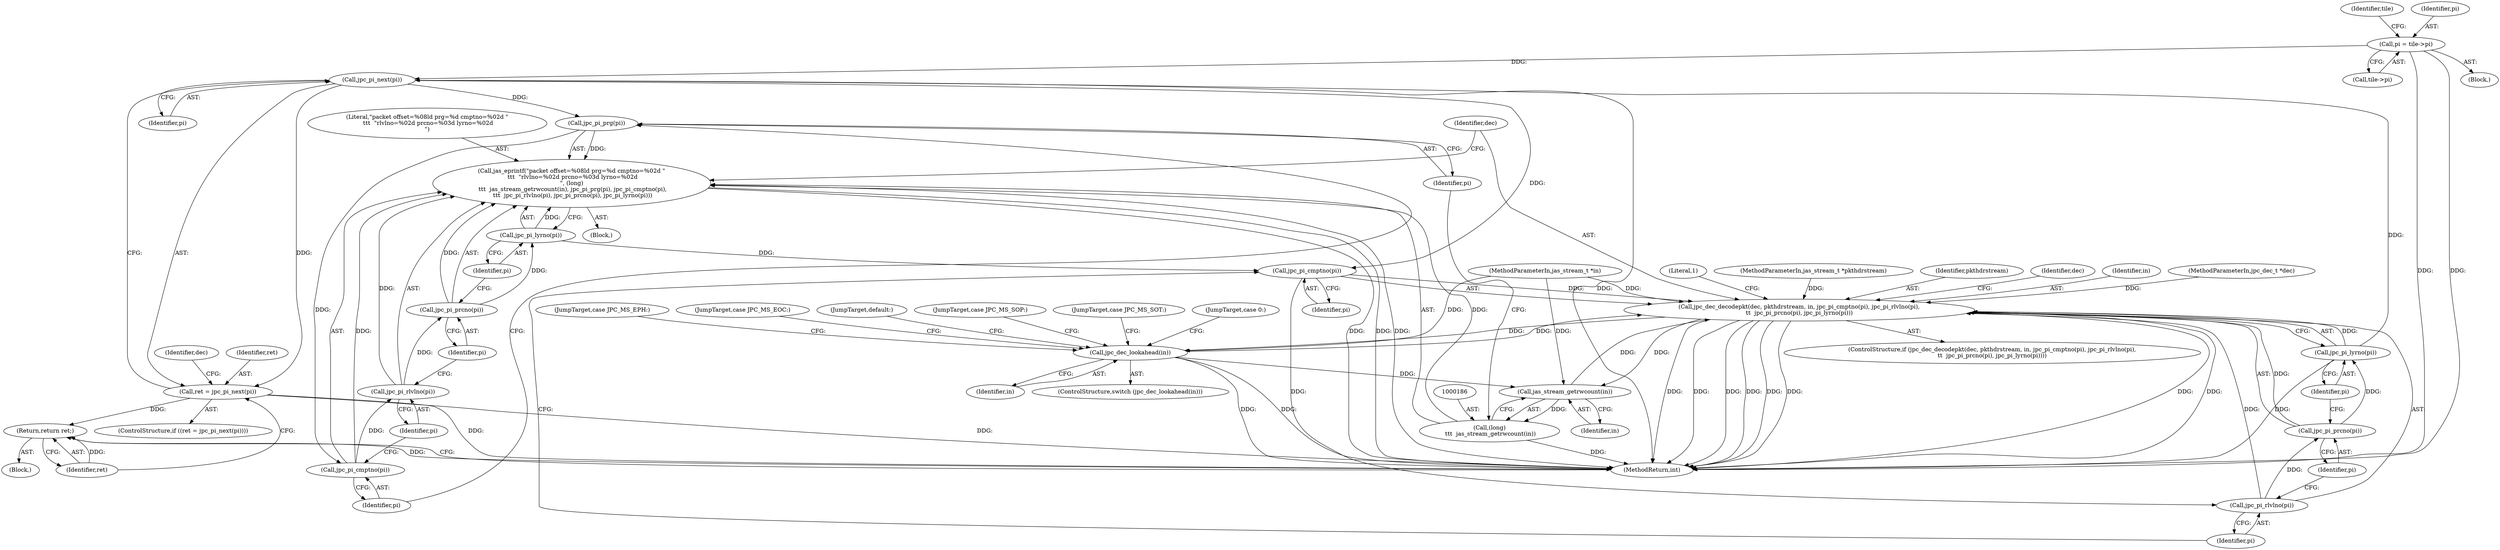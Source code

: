 digraph "1_jasper_aa0b0f79ade5eef8b0e7a214c03f5af54b36ba7d_3@pointer" {
"1000113" [label="(Call,pi = tile->pi)"];
"1000154" [label="(Call,jpc_pi_next(pi))"];
"1000152" [label="(Call,ret = jpc_pi_next(pi))"];
"1000157" [label="(Return,return ret;)"];
"1000189" [label="(Call,jpc_pi_prg(pi))"];
"1000183" [label="(Call,jas_eprintf(\"packet offset=%08ld prg=%d cmptno=%02d \"\n \t\t\t  \"rlvlno=%02d prcno=%03d lyrno=%02d\n\", (long)\n \t\t\t  jas_stream_getrwcount(in), jpc_pi_prg(pi), jpc_pi_cmptno(pi),\n \t\t\t  jpc_pi_rlvlno(pi), jpc_pi_prcno(pi), jpc_pi_lyrno(pi)))"];
"1000191" [label="(Call,jpc_pi_cmptno(pi))"];
"1000193" [label="(Call,jpc_pi_rlvlno(pi))"];
"1000195" [label="(Call,jpc_pi_prcno(pi))"];
"1000197" [label="(Call,jpc_pi_lyrno(pi))"];
"1000204" [label="(Call,jpc_pi_cmptno(pi))"];
"1000200" [label="(Call,jpc_dec_decodepkt(dec, pkthdrstream, in, jpc_pi_cmptno(pi), jpc_pi_rlvlno(pi),\n\t\t  jpc_pi_prcno(pi), jpc_pi_lyrno(pi)))"];
"1000134" [label="(Call,jpc_dec_lookahead(in))"];
"1000187" [label="(Call,jas_stream_getrwcount(in))"];
"1000185" [label="(Call,(long)\n \t\t\t  jas_stream_getrwcount(in))"];
"1000206" [label="(Call,jpc_pi_rlvlno(pi))"];
"1000208" [label="(Call,jpc_pi_prcno(pi))"];
"1000210" [label="(Call,jpc_pi_lyrno(pi))"];
"1000209" [label="(Identifier,pi)"];
"1000204" [label="(Call,jpc_pi_cmptno(pi))"];
"1000133" [label="(ControlStructure,switch (jpc_dec_lookahead(in)))"];
"1000190" [label="(Identifier,pi)"];
"1000143" [label="(JumpTarget,case JPC_MS_EPH:)"];
"1000124" [label="(Identifier,tile)"];
"1000194" [label="(Identifier,pi)"];
"1000192" [label="(Identifier,pi)"];
"1000156" [label="(Block,)"];
"1000114" [label="(Identifier,pi)"];
"1000137" [label="(JumpTarget,case JPC_MS_EOC:)"];
"1000218" [label="(Identifier,dec)"];
"1000200" [label="(Call,jpc_dec_decodepkt(dec, pkthdrstream, in, jpc_pi_cmptno(pi), jpc_pi_rlvlno(pi),\n\t\t  jpc_pi_prcno(pi), jpc_pi_lyrno(pi)))"];
"1000134" [label="(Call,jpc_dec_lookahead(in))"];
"1000184" [label="(Literal,\"packet offset=%08ld prg=%d cmptno=%02d \"\n \t\t\t  \"rlvlno=%02d prcno=%03d lyrno=%02d\n\")"];
"1000210" [label="(Call,jpc_pi_lyrno(pi))"];
"1000195" [label="(Call,jpc_pi_prcno(pi))"];
"1000203" [label="(Identifier,in)"];
"1000152" [label="(Call,ret = jpc_pi_next(pi))"];
"1000155" [label="(Identifier,pi)"];
"1000115" [label="(Call,tile->pi)"];
"1000182" [label="(Block,)"];
"1000191" [label="(Call,jpc_pi_cmptno(pi))"];
"1000198" [label="(Identifier,pi)"];
"1000142" [label="(JumpTarget,case JPC_MS_SOP:)"];
"1000187" [label="(Call,jas_stream_getrwcount(in))"];
"1000211" [label="(Identifier,pi)"];
"1000138" [label="(JumpTarget,case JPC_MS_SOT:)"];
"1000157" [label="(Return,return ret;)"];
"1000183" [label="(Call,jas_eprintf(\"packet offset=%08ld prg=%d cmptno=%02d \"\n \t\t\t  \"rlvlno=%02d prcno=%03d lyrno=%02d\n\", (long)\n \t\t\t  jas_stream_getrwcount(in), jpc_pi_prg(pi), jpc_pi_cmptno(pi),\n \t\t\t  jpc_pi_rlvlno(pi), jpc_pi_prcno(pi), jpc_pi_lyrno(pi)))"];
"1000197" [label="(Call,jpc_pi_lyrno(pi))"];
"1000144" [label="(JumpTarget,case 0:)"];
"1000205" [label="(Identifier,pi)"];
"1000201" [label="(Identifier,dec)"];
"1000199" [label="(ControlStructure,if (jpc_dec_decodepkt(dec, pkthdrstream, in, jpc_pi_cmptno(pi), jpc_pi_rlvlno(pi),\n\t\t  jpc_pi_prcno(pi), jpc_pi_lyrno(pi))))"];
"1000189" [label="(Call,jpc_pi_prg(pi))"];
"1000135" [label="(Identifier,in)"];
"1000103" [label="(MethodParameterIn,jas_stream_t *in)"];
"1000146" [label="(JumpTarget,default:)"];
"1000101" [label="(MethodParameterIn,jpc_dec_t *dec)"];
"1000215" [label="(Literal,1)"];
"1000158" [label="(Identifier,ret)"];
"1000196" [label="(Identifier,pi)"];
"1000206" [label="(Call,jpc_pi_rlvlno(pi))"];
"1000163" [label="(Identifier,dec)"];
"1000113" [label="(Call,pi = tile->pi)"];
"1000153" [label="(Identifier,ret)"];
"1000102" [label="(MethodParameterIn,jas_stream_t *pkthdrstream)"];
"1000154" [label="(Call,jpc_pi_next(pi))"];
"1000208" [label="(Call,jpc_pi_prcno(pi))"];
"1000188" [label="(Identifier,in)"];
"1000193" [label="(Call,jpc_pi_rlvlno(pi))"];
"1000222" [label="(MethodReturn,int)"];
"1000202" [label="(Identifier,pkthdrstream)"];
"1000104" [label="(Block,)"];
"1000185" [label="(Call,(long)\n \t\t\t  jas_stream_getrwcount(in))"];
"1000151" [label="(ControlStructure,if ((ret = jpc_pi_next(pi))))"];
"1000207" [label="(Identifier,pi)"];
"1000113" -> "1000104"  [label="AST: "];
"1000113" -> "1000115"  [label="CFG: "];
"1000114" -> "1000113"  [label="AST: "];
"1000115" -> "1000113"  [label="AST: "];
"1000124" -> "1000113"  [label="CFG: "];
"1000113" -> "1000222"  [label="DDG: "];
"1000113" -> "1000222"  [label="DDG: "];
"1000113" -> "1000154"  [label="DDG: "];
"1000154" -> "1000152"  [label="AST: "];
"1000154" -> "1000155"  [label="CFG: "];
"1000155" -> "1000154"  [label="AST: "];
"1000152" -> "1000154"  [label="CFG: "];
"1000154" -> "1000222"  [label="DDG: "];
"1000154" -> "1000152"  [label="DDG: "];
"1000210" -> "1000154"  [label="DDG: "];
"1000154" -> "1000189"  [label="DDG: "];
"1000154" -> "1000204"  [label="DDG: "];
"1000152" -> "1000151"  [label="AST: "];
"1000153" -> "1000152"  [label="AST: "];
"1000158" -> "1000152"  [label="CFG: "];
"1000163" -> "1000152"  [label="CFG: "];
"1000152" -> "1000222"  [label="DDG: "];
"1000152" -> "1000222"  [label="DDG: "];
"1000152" -> "1000157"  [label="DDG: "];
"1000157" -> "1000156"  [label="AST: "];
"1000157" -> "1000158"  [label="CFG: "];
"1000158" -> "1000157"  [label="AST: "];
"1000222" -> "1000157"  [label="CFG: "];
"1000157" -> "1000222"  [label="DDG: "];
"1000158" -> "1000157"  [label="DDG: "];
"1000189" -> "1000183"  [label="AST: "];
"1000189" -> "1000190"  [label="CFG: "];
"1000190" -> "1000189"  [label="AST: "];
"1000192" -> "1000189"  [label="CFG: "];
"1000189" -> "1000183"  [label="DDG: "];
"1000189" -> "1000191"  [label="DDG: "];
"1000183" -> "1000182"  [label="AST: "];
"1000183" -> "1000197"  [label="CFG: "];
"1000184" -> "1000183"  [label="AST: "];
"1000185" -> "1000183"  [label="AST: "];
"1000191" -> "1000183"  [label="AST: "];
"1000193" -> "1000183"  [label="AST: "];
"1000195" -> "1000183"  [label="AST: "];
"1000197" -> "1000183"  [label="AST: "];
"1000201" -> "1000183"  [label="CFG: "];
"1000183" -> "1000222"  [label="DDG: "];
"1000183" -> "1000222"  [label="DDG: "];
"1000183" -> "1000222"  [label="DDG: "];
"1000185" -> "1000183"  [label="DDG: "];
"1000191" -> "1000183"  [label="DDG: "];
"1000193" -> "1000183"  [label="DDG: "];
"1000195" -> "1000183"  [label="DDG: "];
"1000197" -> "1000183"  [label="DDG: "];
"1000191" -> "1000192"  [label="CFG: "];
"1000192" -> "1000191"  [label="AST: "];
"1000194" -> "1000191"  [label="CFG: "];
"1000191" -> "1000193"  [label="DDG: "];
"1000193" -> "1000194"  [label="CFG: "];
"1000194" -> "1000193"  [label="AST: "];
"1000196" -> "1000193"  [label="CFG: "];
"1000193" -> "1000195"  [label="DDG: "];
"1000195" -> "1000196"  [label="CFG: "];
"1000196" -> "1000195"  [label="AST: "];
"1000198" -> "1000195"  [label="CFG: "];
"1000195" -> "1000197"  [label="DDG: "];
"1000197" -> "1000198"  [label="CFG: "];
"1000198" -> "1000197"  [label="AST: "];
"1000197" -> "1000204"  [label="DDG: "];
"1000204" -> "1000200"  [label="AST: "];
"1000204" -> "1000205"  [label="CFG: "];
"1000205" -> "1000204"  [label="AST: "];
"1000207" -> "1000204"  [label="CFG: "];
"1000204" -> "1000200"  [label="DDG: "];
"1000204" -> "1000206"  [label="DDG: "];
"1000200" -> "1000199"  [label="AST: "];
"1000200" -> "1000210"  [label="CFG: "];
"1000201" -> "1000200"  [label="AST: "];
"1000202" -> "1000200"  [label="AST: "];
"1000203" -> "1000200"  [label="AST: "];
"1000206" -> "1000200"  [label="AST: "];
"1000208" -> "1000200"  [label="AST: "];
"1000210" -> "1000200"  [label="AST: "];
"1000215" -> "1000200"  [label="CFG: "];
"1000218" -> "1000200"  [label="CFG: "];
"1000200" -> "1000222"  [label="DDG: "];
"1000200" -> "1000222"  [label="DDG: "];
"1000200" -> "1000222"  [label="DDG: "];
"1000200" -> "1000222"  [label="DDG: "];
"1000200" -> "1000222"  [label="DDG: "];
"1000200" -> "1000222"  [label="DDG: "];
"1000200" -> "1000222"  [label="DDG: "];
"1000200" -> "1000222"  [label="DDG: "];
"1000200" -> "1000134"  [label="DDG: "];
"1000200" -> "1000187"  [label="DDG: "];
"1000101" -> "1000200"  [label="DDG: "];
"1000102" -> "1000200"  [label="DDG: "];
"1000187" -> "1000200"  [label="DDG: "];
"1000134" -> "1000200"  [label="DDG: "];
"1000103" -> "1000200"  [label="DDG: "];
"1000206" -> "1000200"  [label="DDG: "];
"1000208" -> "1000200"  [label="DDG: "];
"1000210" -> "1000200"  [label="DDG: "];
"1000134" -> "1000133"  [label="AST: "];
"1000134" -> "1000135"  [label="CFG: "];
"1000135" -> "1000134"  [label="AST: "];
"1000137" -> "1000134"  [label="CFG: "];
"1000138" -> "1000134"  [label="CFG: "];
"1000142" -> "1000134"  [label="CFG: "];
"1000143" -> "1000134"  [label="CFG: "];
"1000144" -> "1000134"  [label="CFG: "];
"1000146" -> "1000134"  [label="CFG: "];
"1000134" -> "1000222"  [label="DDG: "];
"1000134" -> "1000222"  [label="DDG: "];
"1000103" -> "1000134"  [label="DDG: "];
"1000134" -> "1000187"  [label="DDG: "];
"1000187" -> "1000185"  [label="AST: "];
"1000187" -> "1000188"  [label="CFG: "];
"1000188" -> "1000187"  [label="AST: "];
"1000185" -> "1000187"  [label="CFG: "];
"1000187" -> "1000185"  [label="DDG: "];
"1000103" -> "1000187"  [label="DDG: "];
"1000186" -> "1000185"  [label="AST: "];
"1000190" -> "1000185"  [label="CFG: "];
"1000185" -> "1000222"  [label="DDG: "];
"1000206" -> "1000207"  [label="CFG: "];
"1000207" -> "1000206"  [label="AST: "];
"1000209" -> "1000206"  [label="CFG: "];
"1000206" -> "1000208"  [label="DDG: "];
"1000208" -> "1000209"  [label="CFG: "];
"1000209" -> "1000208"  [label="AST: "];
"1000211" -> "1000208"  [label="CFG: "];
"1000208" -> "1000210"  [label="DDG: "];
"1000210" -> "1000211"  [label="CFG: "];
"1000211" -> "1000210"  [label="AST: "];
"1000210" -> "1000222"  [label="DDG: "];
}

